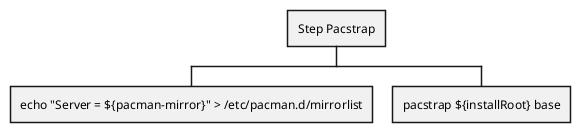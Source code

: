 @startwbs
* Step Pacstrap
** echo "Server = ${pacman-mirror}" > /etc/pacman.d/mirrorlist
** pacstrap ${installRoot} base
@endwbs
